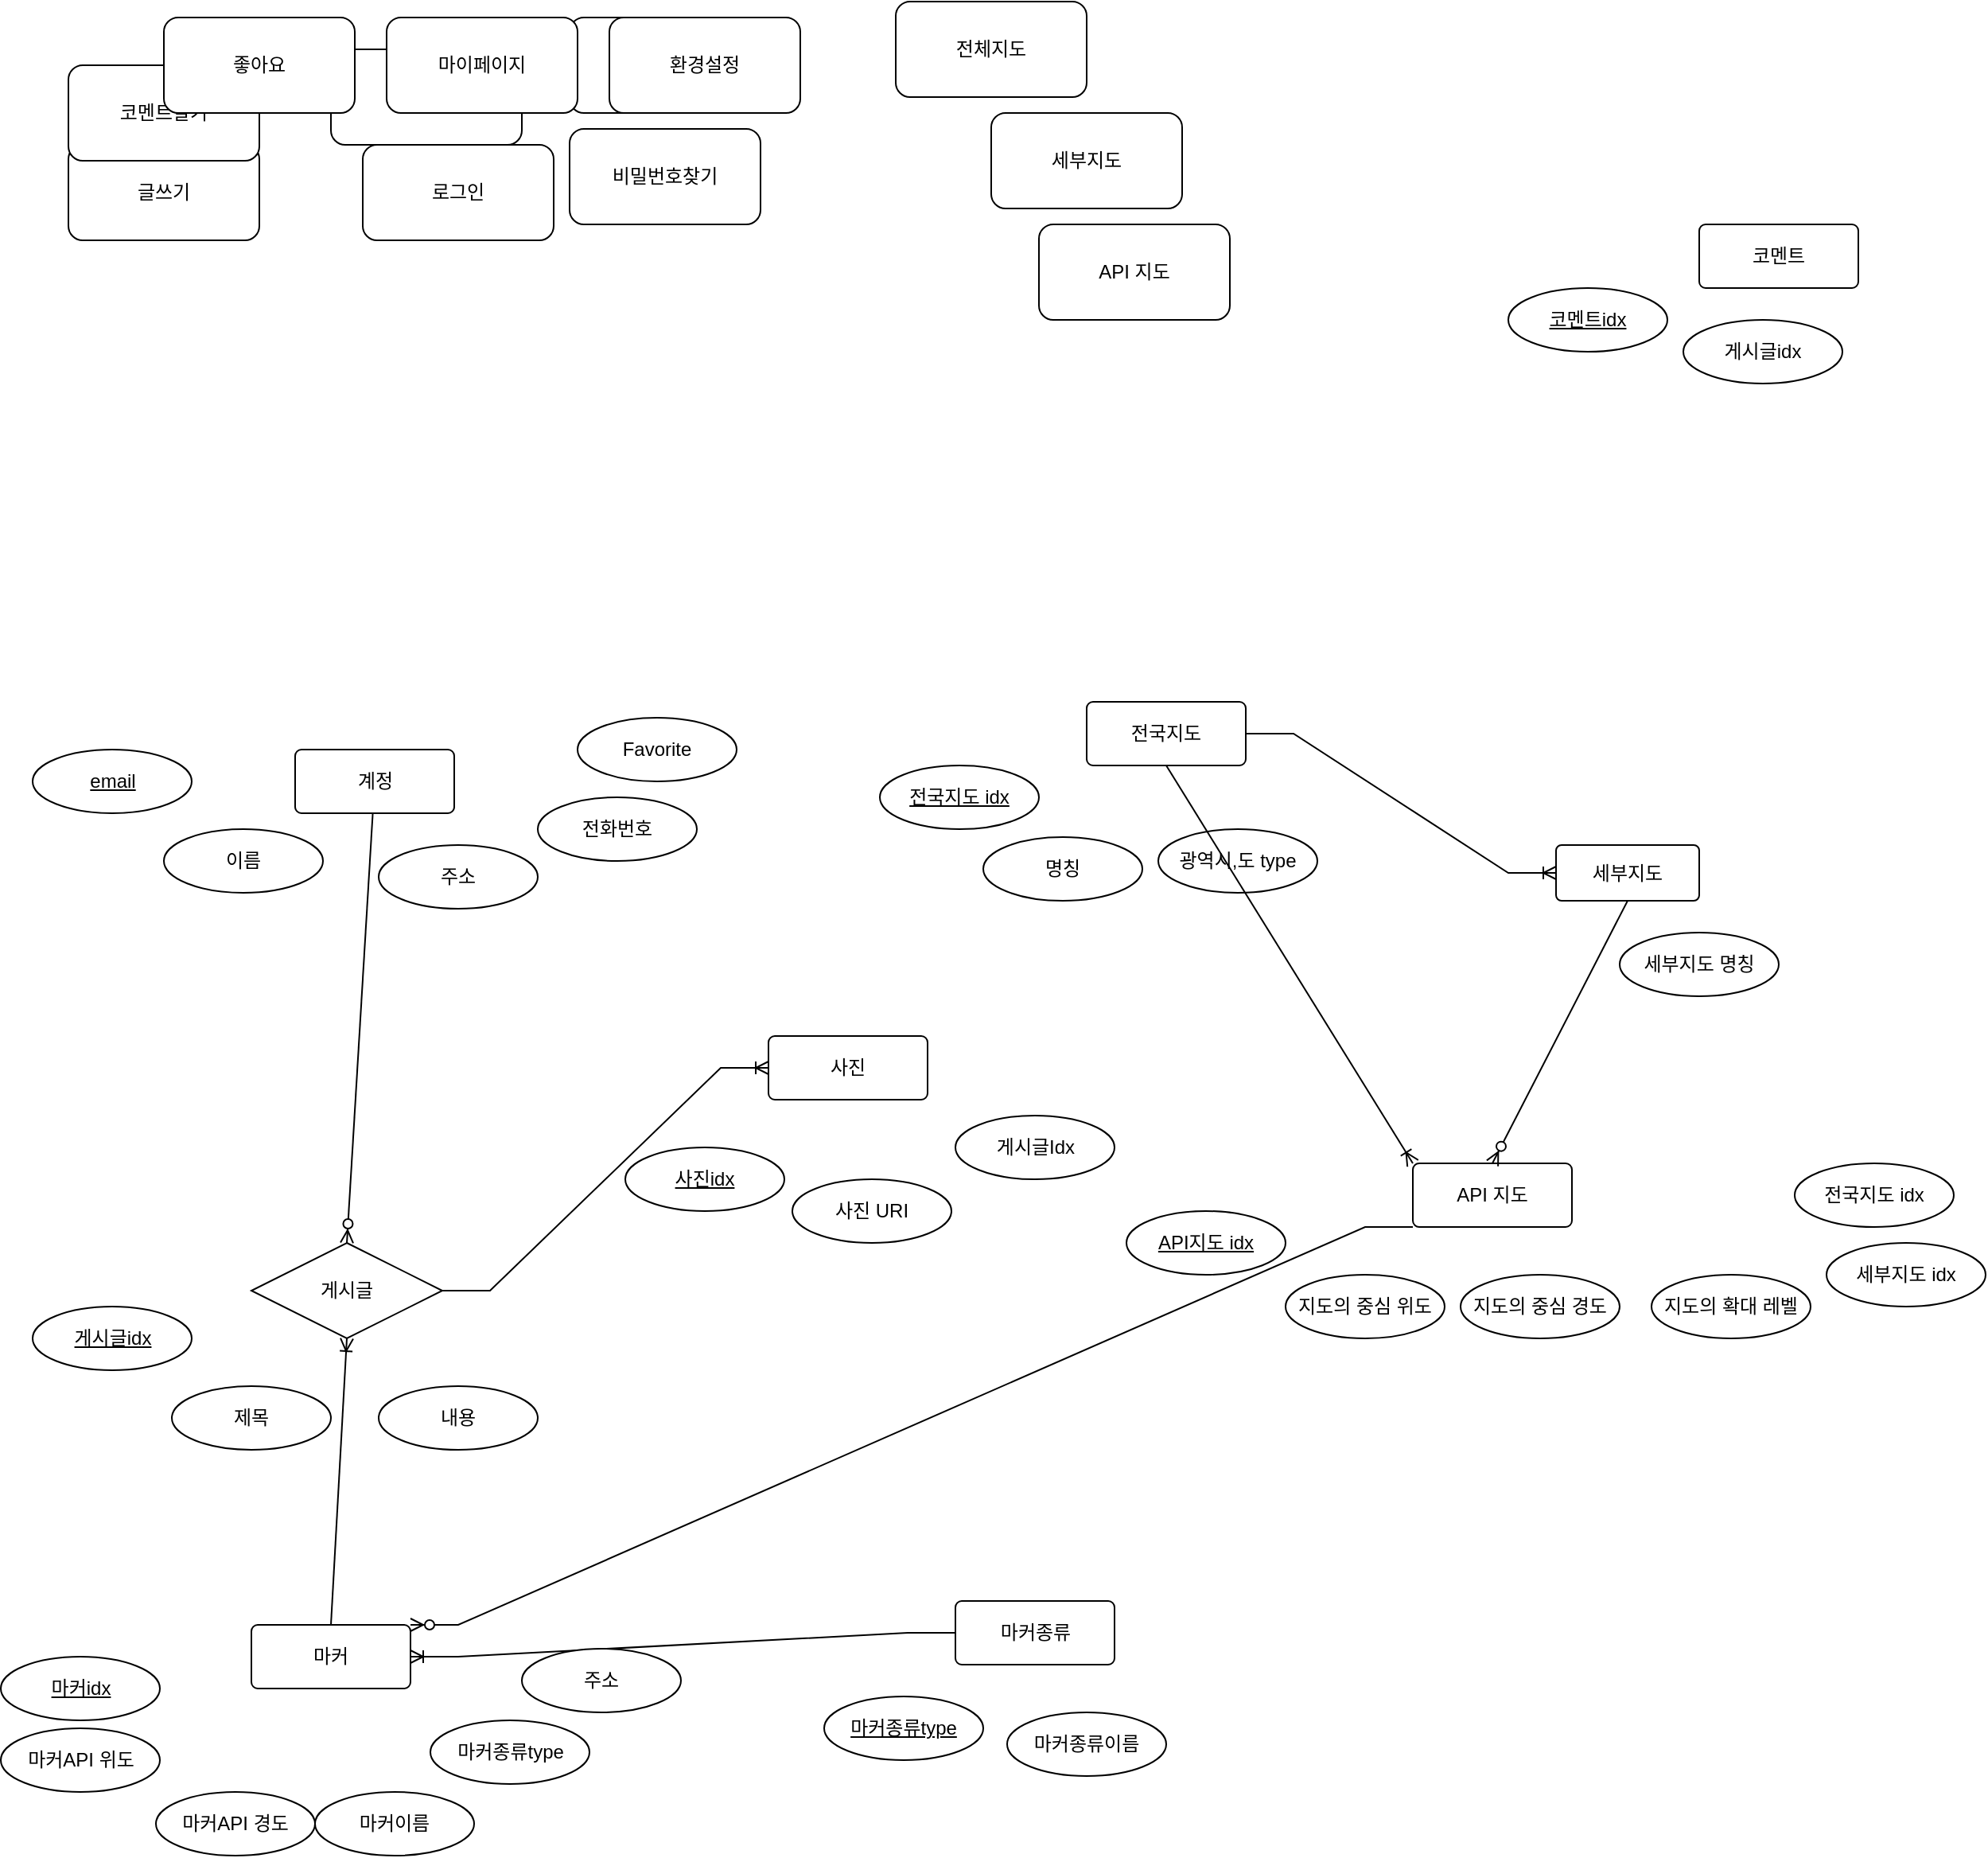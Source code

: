 <mxfile version="21.3.7" type="device">
  <diagram name="Page-1" id="lQgH73GFsdz1Ia2HMj7Y">
    <mxGraphModel dx="2261" dy="756" grid="1" gridSize="10" guides="1" tooltips="1" connect="1" arrows="1" fold="1" page="1" pageScale="1" pageWidth="827" pageHeight="1169" math="0" shadow="0">
      <root>
        <mxCell id="0" />
        <mxCell id="1" parent="0" />
        <mxCell id="k8hzf8zhftYtITJq1yaA-1" value="로그인" style="rounded=1;whiteSpace=wrap;html=1;" parent="1" vertex="1">
          <mxGeometry x="200" y="90" width="120" height="60" as="geometry" />
        </mxCell>
        <mxCell id="k8hzf8zhftYtITJq1yaA-2" value="회원가입" style="rounded=1;whiteSpace=wrap;html=1;" parent="1" vertex="1">
          <mxGeometry x="180" y="30" width="120" height="60" as="geometry" />
        </mxCell>
        <mxCell id="k8hzf8zhftYtITJq1yaA-3" value="계정찾기" style="rounded=1;whiteSpace=wrap;html=1;" parent="1" vertex="1">
          <mxGeometry x="330" y="10" width="120" height="60" as="geometry" />
        </mxCell>
        <mxCell id="k8hzf8zhftYtITJq1yaA-4" value="비밀번호찾기" style="rounded=1;whiteSpace=wrap;html=1;" parent="1" vertex="1">
          <mxGeometry x="330" y="80" width="120" height="60" as="geometry" />
        </mxCell>
        <mxCell id="k8hzf8zhftYtITJq1yaA-5" value="글쓰기" style="rounded=1;whiteSpace=wrap;html=1;" parent="1" vertex="1">
          <mxGeometry x="15" y="90" width="120" height="60" as="geometry" />
        </mxCell>
        <mxCell id="k8hzf8zhftYtITJq1yaA-6" value="코멘트달기" style="rounded=1;whiteSpace=wrap;html=1;" parent="1" vertex="1">
          <mxGeometry x="15" y="40" width="120" height="60" as="geometry" />
        </mxCell>
        <mxCell id="k8hzf8zhftYtITJq1yaA-7" value="환경설정" style="rounded=1;whiteSpace=wrap;html=1;" parent="1" vertex="1">
          <mxGeometry x="355" y="10" width="120" height="60" as="geometry" />
        </mxCell>
        <mxCell id="k8hzf8zhftYtITJq1yaA-8" value="마이페이지" style="rounded=1;whiteSpace=wrap;html=1;" parent="1" vertex="1">
          <mxGeometry x="215" y="10" width="120" height="60" as="geometry" />
        </mxCell>
        <mxCell id="k8hzf8zhftYtITJq1yaA-9" value="좋아요" style="rounded=1;whiteSpace=wrap;html=1;" parent="1" vertex="1">
          <mxGeometry x="75" y="10" width="120" height="60" as="geometry" />
        </mxCell>
        <mxCell id="k8hzf8zhftYtITJq1yaA-10" value="전체지도" style="rounded=1;whiteSpace=wrap;html=1;" parent="1" vertex="1">
          <mxGeometry x="535" width="120" height="60" as="geometry" />
        </mxCell>
        <mxCell id="k8hzf8zhftYtITJq1yaA-11" value="세부지도" style="rounded=1;whiteSpace=wrap;html=1;" parent="1" vertex="1">
          <mxGeometry x="595" y="70" width="120" height="60" as="geometry" />
        </mxCell>
        <mxCell id="k8hzf8zhftYtITJq1yaA-12" value="API 지도" style="rounded=1;whiteSpace=wrap;html=1;" parent="1" vertex="1">
          <mxGeometry x="625" y="140" width="120" height="60" as="geometry" />
        </mxCell>
        <mxCell id="k8hzf8zhftYtITJq1yaA-16" value="email" style="ellipse;whiteSpace=wrap;html=1;align=center;fontStyle=4;" parent="1" vertex="1">
          <mxGeometry x="-7.5" y="470" width="100" height="40" as="geometry" />
        </mxCell>
        <mxCell id="k8hzf8zhftYtITJq1yaA-17" value="계정" style="rounded=1;arcSize=10;whiteSpace=wrap;html=1;align=center;" parent="1" vertex="1">
          <mxGeometry x="157.5" y="470" width="100" height="40" as="geometry" />
        </mxCell>
        <mxCell id="k8hzf8zhftYtITJq1yaA-18" value="이름" style="ellipse;whiteSpace=wrap;html=1;align=center;" parent="1" vertex="1">
          <mxGeometry x="75" y="520" width="100" height="40" as="geometry" />
        </mxCell>
        <mxCell id="k8hzf8zhftYtITJq1yaA-19" value="전화번호" style="ellipse;whiteSpace=wrap;html=1;align=center;" parent="1" vertex="1">
          <mxGeometry x="310" y="500" width="100" height="40" as="geometry" />
        </mxCell>
        <mxCell id="k8hzf8zhftYtITJq1yaA-20" value="주소" style="ellipse;whiteSpace=wrap;html=1;align=center;" parent="1" vertex="1">
          <mxGeometry x="210" y="530" width="100" height="40" as="geometry" />
        </mxCell>
        <mxCell id="k8hzf8zhftYtITJq1yaA-22" value="Favorite" style="ellipse;whiteSpace=wrap;html=1;align=center;" parent="1" vertex="1">
          <mxGeometry x="335" y="450" width="100" height="40" as="geometry" />
        </mxCell>
        <mxCell id="k8hzf8zhftYtITJq1yaA-23" value="마커" style="rounded=1;arcSize=10;whiteSpace=wrap;html=1;align=center;" parent="1" vertex="1">
          <mxGeometry x="130" y="1020" width="100" height="40" as="geometry" />
        </mxCell>
        <mxCell id="k8hzf8zhftYtITJq1yaA-24" value="세부지도" style="rounded=1;arcSize=10;whiteSpace=wrap;html=1;align=center;" parent="1" vertex="1">
          <mxGeometry x="950" y="530" width="90" height="35" as="geometry" />
        </mxCell>
        <mxCell id="k8hzf8zhftYtITJq1yaA-25" value="전국지도 idx" style="ellipse;whiteSpace=wrap;html=1;align=center;fontStyle=4;" parent="1" vertex="1">
          <mxGeometry x="525" y="480" width="100" height="40" as="geometry" />
        </mxCell>
        <mxCell id="k8hzf8zhftYtITJq1yaA-29" value="사진 URI" style="ellipse;whiteSpace=wrap;html=1;align=center;" parent="1" vertex="1">
          <mxGeometry x="470" y="740" width="100" height="40" as="geometry" />
        </mxCell>
        <mxCell id="k8hzf8zhftYtITJq1yaA-30" value="마커API 경도" style="ellipse;whiteSpace=wrap;html=1;align=center;" parent="1" vertex="1">
          <mxGeometry x="70" y="1125" width="100" height="40" as="geometry" />
        </mxCell>
        <mxCell id="k8hzf8zhftYtITJq1yaA-31" value="마커API 위도" style="ellipse;whiteSpace=wrap;html=1;align=center;" parent="1" vertex="1">
          <mxGeometry x="-27.5" y="1085" width="100" height="40" as="geometry" />
        </mxCell>
        <mxCell id="k8hzf8zhftYtITJq1yaA-32" value="마커idx" style="ellipse;whiteSpace=wrap;html=1;align=center;fontStyle=4;" parent="1" vertex="1">
          <mxGeometry x="-27.5" y="1040" width="100" height="40" as="geometry" />
        </mxCell>
        <mxCell id="k8hzf8zhftYtITJq1yaA-33" value="사진" style="rounded=1;arcSize=10;whiteSpace=wrap;html=1;align=center;" parent="1" vertex="1">
          <mxGeometry x="455" y="650" width="100" height="40" as="geometry" />
        </mxCell>
        <mxCell id="k8hzf8zhftYtITJq1yaA-35" value="사진idx" style="ellipse;whiteSpace=wrap;html=1;align=center;fontStyle=4;" parent="1" vertex="1">
          <mxGeometry x="365" y="720" width="100" height="40" as="geometry" />
        </mxCell>
        <mxCell id="k8hzf8zhftYtITJq1yaA-38" value="게시글idx" style="ellipse;whiteSpace=wrap;html=1;align=center;fontStyle=4;" parent="1" vertex="1">
          <mxGeometry x="-7.5" y="820" width="100" height="40" as="geometry" />
        </mxCell>
        <mxCell id="k8hzf8zhftYtITJq1yaA-39" value="게시글Idx" style="ellipse;whiteSpace=wrap;html=1;align=center;" parent="1" vertex="1">
          <mxGeometry x="572.5" y="700" width="100" height="40" as="geometry" />
        </mxCell>
        <mxCell id="k8hzf8zhftYtITJq1yaA-40" value="코멘트" style="rounded=1;arcSize=10;whiteSpace=wrap;html=1;align=center;" parent="1" vertex="1">
          <mxGeometry x="1040" y="140" width="100" height="40" as="geometry" />
        </mxCell>
        <mxCell id="k8hzf8zhftYtITJq1yaA-41" value="코멘트idx" style="ellipse;whiteSpace=wrap;html=1;align=center;fontStyle=4;" parent="1" vertex="1">
          <mxGeometry x="920" y="180" width="100" height="40" as="geometry" />
        </mxCell>
        <mxCell id="k8hzf8zhftYtITJq1yaA-42" value="게시글idx" style="ellipse;whiteSpace=wrap;html=1;align=center;" parent="1" vertex="1">
          <mxGeometry x="1030" y="200" width="100" height="40" as="geometry" />
        </mxCell>
        <mxCell id="k8hzf8zhftYtITJq1yaA-44" value="제목" style="ellipse;whiteSpace=wrap;html=1;align=center;" parent="1" vertex="1">
          <mxGeometry x="80" y="870" width="100" height="40" as="geometry" />
        </mxCell>
        <mxCell id="k8hzf8zhftYtITJq1yaA-45" value="내용" style="ellipse;whiteSpace=wrap;html=1;align=center;" parent="1" vertex="1">
          <mxGeometry x="210" y="870" width="100" height="40" as="geometry" />
        </mxCell>
        <mxCell id="k8hzf8zhftYtITJq1yaA-47" value="마커이름" style="ellipse;whiteSpace=wrap;html=1;align=center;" parent="1" vertex="1">
          <mxGeometry x="170" y="1125" width="100" height="40" as="geometry" />
        </mxCell>
        <mxCell id="k8hzf8zhftYtITJq1yaA-48" value="마커종류type" style="ellipse;whiteSpace=wrap;html=1;align=center;" parent="1" vertex="1">
          <mxGeometry x="242.5" y="1080" width="100" height="40" as="geometry" />
        </mxCell>
        <mxCell id="k8hzf8zhftYtITJq1yaA-50" value="마커종류" style="rounded=1;arcSize=10;whiteSpace=wrap;html=1;align=center;" parent="1" vertex="1">
          <mxGeometry x="572.5" y="1005" width="100" height="40" as="geometry" />
        </mxCell>
        <mxCell id="k8hzf8zhftYtITJq1yaA-51" value="마커종류type" style="ellipse;whiteSpace=wrap;html=1;align=center;fontStyle=4;" parent="1" vertex="1">
          <mxGeometry x="490" y="1065" width="100" height="40" as="geometry" />
        </mxCell>
        <mxCell id="k8hzf8zhftYtITJq1yaA-52" value="마커종류이름" style="ellipse;whiteSpace=wrap;html=1;align=center;" parent="1" vertex="1">
          <mxGeometry x="605" y="1075" width="100" height="40" as="geometry" />
        </mxCell>
        <mxCell id="k8hzf8zhftYtITJq1yaA-57" value="" style="fontSize=12;html=1;endArrow=ERzeroToMany;endFill=1;rounded=0;entryX=0.5;entryY=0;entryDx=0;entryDy=0;" parent="1" source="k8hzf8zhftYtITJq1yaA-17" target="inPe30HMubqTb9UfR07S-1" edge="1">
          <mxGeometry width="100" height="100" relative="1" as="geometry">
            <mxPoint x="225" y="730" as="sourcePoint" />
            <mxPoint x="325" y="630" as="targetPoint" />
          </mxGeometry>
        </mxCell>
        <mxCell id="k8hzf8zhftYtITJq1yaA-60" value="" style="fontSize=12;html=1;endArrow=ERoneToMany;rounded=0;entryX=0.5;entryY=1;entryDx=0;entryDy=0;exitX=0.5;exitY=0;exitDx=0;exitDy=0;" parent="1" source="k8hzf8zhftYtITJq1yaA-23" target="inPe30HMubqTb9UfR07S-1" edge="1">
          <mxGeometry width="100" height="100" relative="1" as="geometry">
            <mxPoint x="280" y="940" as="sourcePoint" />
            <mxPoint x="380" y="890" as="targetPoint" />
          </mxGeometry>
        </mxCell>
        <mxCell id="k8hzf8zhftYtITJq1yaA-64" value="" style="edgeStyle=entityRelationEdgeStyle;fontSize=12;html=1;endArrow=ERoneToMany;rounded=0;exitX=0;exitY=0.5;exitDx=0;exitDy=0;entryX=1;entryY=0.5;entryDx=0;entryDy=0;" parent="1" source="k8hzf8zhftYtITJq1yaA-50" target="k8hzf8zhftYtITJq1yaA-23" edge="1">
          <mxGeometry width="100" height="100" relative="1" as="geometry">
            <mxPoint x="610" y="810" as="sourcePoint" />
            <mxPoint x="710" y="710" as="targetPoint" />
          </mxGeometry>
        </mxCell>
        <mxCell id="k8hzf8zhftYtITJq1yaA-65" value="" style="edgeStyle=entityRelationEdgeStyle;fontSize=12;html=1;endArrow=ERoneToMany;rounded=0;exitX=1;exitY=0.5;exitDx=0;exitDy=0;entryX=0;entryY=0.5;entryDx=0;entryDy=0;" parent="1" source="inPe30HMubqTb9UfR07S-1" target="k8hzf8zhftYtITJq1yaA-33" edge="1">
          <mxGeometry width="100" height="100" relative="1" as="geometry">
            <mxPoint x="242.5" y="810" as="sourcePoint" />
            <mxPoint x="710" y="610" as="targetPoint" />
          </mxGeometry>
        </mxCell>
        <mxCell id="k8hzf8zhftYtITJq1yaA-66" value="API 지도" style="rounded=1;arcSize=10;whiteSpace=wrap;html=1;align=center;" parent="1" vertex="1">
          <mxGeometry x="860" y="730" width="100" height="40" as="geometry" />
        </mxCell>
        <mxCell id="k8hzf8zhftYtITJq1yaA-67" value="주소" style="ellipse;whiteSpace=wrap;html=1;align=center;" parent="1" vertex="1">
          <mxGeometry x="300" y="1035" width="100" height="40" as="geometry" />
        </mxCell>
        <mxCell id="k8hzf8zhftYtITJq1yaA-69" value="" style="edgeStyle=entityRelationEdgeStyle;fontSize=12;html=1;endArrow=ERzeroToMany;endFill=1;rounded=0;entryX=1;entryY=0;entryDx=0;entryDy=0;exitX=0;exitY=1;exitDx=0;exitDy=0;" parent="1" source="k8hzf8zhftYtITJq1yaA-66" target="k8hzf8zhftYtITJq1yaA-23" edge="1">
          <mxGeometry width="100" height="100" relative="1" as="geometry">
            <mxPoint x="610" y="910" as="sourcePoint" />
            <mxPoint x="710" y="810" as="targetPoint" />
          </mxGeometry>
        </mxCell>
        <mxCell id="k8hzf8zhftYtITJq1yaA-70" value="지도의 중심 위도" style="ellipse;whiteSpace=wrap;html=1;align=center;" parent="1" vertex="1">
          <mxGeometry x="780" y="800" width="100" height="40" as="geometry" />
        </mxCell>
        <mxCell id="k8hzf8zhftYtITJq1yaA-71" value="지도의 중심 경도" style="ellipse;whiteSpace=wrap;html=1;align=center;" parent="1" vertex="1">
          <mxGeometry x="890" y="800" width="100" height="40" as="geometry" />
        </mxCell>
        <mxCell id="k8hzf8zhftYtITJq1yaA-72" value="지도의 확대 레벨" style="ellipse;whiteSpace=wrap;html=1;align=center;" parent="1" vertex="1">
          <mxGeometry x="1010" y="800" width="100" height="40" as="geometry" />
        </mxCell>
        <mxCell id="k8hzf8zhftYtITJq1yaA-76" value="전국지도" style="rounded=1;arcSize=10;whiteSpace=wrap;html=1;align=center;" parent="1" vertex="1">
          <mxGeometry x="655" y="440" width="100" height="40" as="geometry" />
        </mxCell>
        <mxCell id="k8hzf8zhftYtITJq1yaA-77" value="명칭" style="ellipse;whiteSpace=wrap;html=1;align=center;" parent="1" vertex="1">
          <mxGeometry x="590" y="525" width="100" height="40" as="geometry" />
        </mxCell>
        <mxCell id="k8hzf8zhftYtITJq1yaA-78" value="광역시,도 type" style="ellipse;whiteSpace=wrap;html=1;align=center;" parent="1" vertex="1">
          <mxGeometry x="700" y="520" width="100" height="40" as="geometry" />
        </mxCell>
        <mxCell id="k8hzf8zhftYtITJq1yaA-79" value="" style="edgeStyle=entityRelationEdgeStyle;fontSize=12;html=1;endArrow=ERoneToMany;rounded=0;exitX=1;exitY=0.5;exitDx=0;exitDy=0;entryX=0;entryY=0.5;entryDx=0;entryDy=0;" parent="1" source="k8hzf8zhftYtITJq1yaA-76" target="k8hzf8zhftYtITJq1yaA-24" edge="1">
          <mxGeometry width="100" height="100" relative="1" as="geometry">
            <mxPoint x="610" y="810" as="sourcePoint" />
            <mxPoint x="710" y="710" as="targetPoint" />
          </mxGeometry>
        </mxCell>
        <mxCell id="k8hzf8zhftYtITJq1yaA-81" value="세부지도 명칭" style="ellipse;whiteSpace=wrap;html=1;align=center;" parent="1" vertex="1">
          <mxGeometry x="990" y="585" width="100" height="40" as="geometry" />
        </mxCell>
        <mxCell id="k8hzf8zhftYtITJq1yaA-82" value="세부지도 idx" style="ellipse;whiteSpace=wrap;html=1;align=center;" parent="1" vertex="1">
          <mxGeometry x="1120" y="780" width="100" height="40" as="geometry" />
        </mxCell>
        <mxCell id="k8hzf8zhftYtITJq1yaA-83" value="전국지도 idx" style="ellipse;whiteSpace=wrap;html=1;align=center;" parent="1" vertex="1">
          <mxGeometry x="1100" y="730" width="100" height="40" as="geometry" />
        </mxCell>
        <mxCell id="k8hzf8zhftYtITJq1yaA-84" value="API지도 idx" style="ellipse;whiteSpace=wrap;html=1;align=center;fontStyle=4;" parent="1" vertex="1">
          <mxGeometry x="680" y="760" width="100" height="40" as="geometry" />
        </mxCell>
        <mxCell id="k8hzf8zhftYtITJq1yaA-85" value="" style="fontSize=12;html=1;endArrow=ERoneToMany;rounded=0;entryX=0;entryY=0;entryDx=0;entryDy=0;exitX=0.5;exitY=1;exitDx=0;exitDy=0;" parent="1" source="k8hzf8zhftYtITJq1yaA-76" target="k8hzf8zhftYtITJq1yaA-66" edge="1">
          <mxGeometry width="100" height="100" relative="1" as="geometry">
            <mxPoint x="610" y="810" as="sourcePoint" />
            <mxPoint x="710" y="710" as="targetPoint" />
          </mxGeometry>
        </mxCell>
        <mxCell id="k8hzf8zhftYtITJq1yaA-86" value="" style="fontSize=12;html=1;endArrow=ERzeroToMany;endFill=1;rounded=0;entryX=0.5;entryY=0;entryDx=0;entryDy=0;exitX=0.5;exitY=1;exitDx=0;exitDy=0;" parent="1" source="k8hzf8zhftYtITJq1yaA-24" target="k8hzf8zhftYtITJq1yaA-66" edge="1">
          <mxGeometry width="100" height="100" relative="1" as="geometry">
            <mxPoint x="610" y="810" as="sourcePoint" />
            <mxPoint x="710" y="710" as="targetPoint" />
          </mxGeometry>
        </mxCell>
        <mxCell id="inPe30HMubqTb9UfR07S-1" value="게시글" style="shape=rhombus;perimeter=rhombusPerimeter;whiteSpace=wrap;html=1;align=center;" vertex="1" parent="1">
          <mxGeometry x="130" y="780" width="120" height="60" as="geometry" />
        </mxCell>
      </root>
    </mxGraphModel>
  </diagram>
</mxfile>
